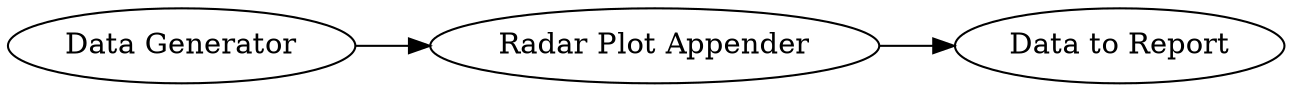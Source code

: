 digraph {
	1 -> 3
	3 -> 2
	1 [label="Data Generator"]
	3 [label="Radar Plot Appender"]
	2 [label="Data to Report"]
	rankdir=LR
}
